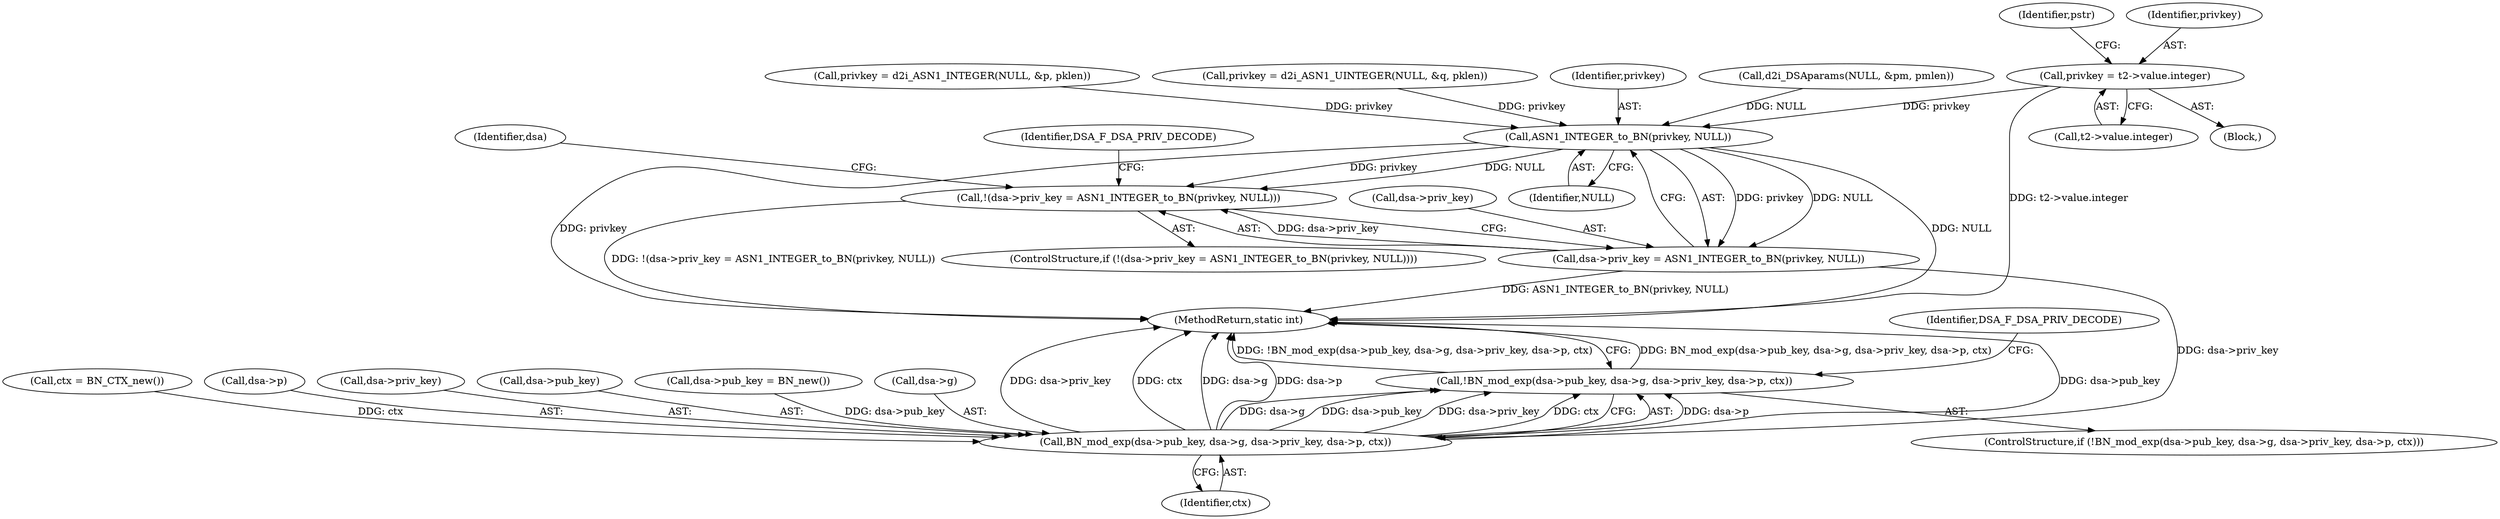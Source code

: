 digraph "0_openssl_6c88c71b4e4825c7bc0489306d062d017634eb88@pointer" {
"1000231" [label="(Call,privkey = t2->value.integer)"];
"1000312" [label="(Call,ASN1_INTEGER_to_BN(privkey, NULL))"];
"1000307" [label="(Call,!(dsa->priv_key = ASN1_INTEGER_to_BN(privkey, NULL)))"];
"1000308" [label="(Call,dsa->priv_key = ASN1_INTEGER_to_BN(privkey, NULL))"];
"1000344" [label="(Call,BN_mod_exp(dsa->pub_key, dsa->g, dsa->priv_key, dsa->p, ctx))"];
"1000343" [label="(Call,!BN_mod_exp(dsa->pub_key, dsa->g, dsa->priv_key, dsa->p, ctx))"];
"1000334" [label="(Call,ctx = BN_CTX_new())"];
"1000357" [label="(Identifier,ctx)"];
"1000314" [label="(Identifier,NULL)"];
"1000354" [label="(Call,dsa->p)"];
"1000231" [label="(Call,privkey = t2->value.integer)"];
"1000309" [label="(Call,dsa->priv_key)"];
"1000351" [label="(Call,dsa->priv_key)"];
"1000343" [label="(Call,!BN_mod_exp(dsa->pub_key, dsa->g, dsa->priv_key, dsa->p, ctx))"];
"1000284" [label="(Identifier,pstr)"];
"1000345" [label="(Call,dsa->pub_key)"];
"1000317" [label="(Identifier,DSA_F_DSA_PRIV_DECODE)"];
"1000232" [label="(Identifier,privkey)"];
"1000233" [label="(Call,t2->value.integer)"];
"1000246" [label="(Call,privkey = d2i_ASN1_INTEGER(NULL, &p, pklen))"];
"1000322" [label="(Call,dsa->pub_key = BN_new())"];
"1000312" [label="(Call,ASN1_INTEGER_to_BN(privkey, NULL))"];
"1000308" [label="(Call,dsa->priv_key = ASN1_INTEGER_to_BN(privkey, NULL))"];
"1000348" [label="(Call,dsa->g)"];
"1000344" [label="(Call,BN_mod_exp(dsa->pub_key, dsa->g, dsa->priv_key, dsa->p, ctx))"];
"1000270" [label="(Call,privkey = d2i_ASN1_UINTEGER(NULL, &q, pklen))"];
"1000313" [label="(Identifier,privkey)"];
"1000360" [label="(Identifier,DSA_F_DSA_PRIV_DECODE)"];
"1000342" [label="(ControlStructure,if (!BN_mod_exp(dsa->pub_key, dsa->g, dsa->priv_key, dsa->p, ctx)))"];
"1000300" [label="(Call,d2i_DSAparams(NULL, &pm, pmlen))"];
"1000324" [label="(Identifier,dsa)"];
"1000307" [label="(Call,!(dsa->priv_key = ASN1_INTEGER_to_BN(privkey, NULL)))"];
"1000306" [label="(ControlStructure,if (!(dsa->priv_key = ASN1_INTEGER_to_BN(privkey, NULL))))"];
"1000164" [label="(Block,)"];
"1000363" [label="(MethodReturn,static int)"];
"1000231" -> "1000164"  [label="AST: "];
"1000231" -> "1000233"  [label="CFG: "];
"1000232" -> "1000231"  [label="AST: "];
"1000233" -> "1000231"  [label="AST: "];
"1000284" -> "1000231"  [label="CFG: "];
"1000231" -> "1000363"  [label="DDG: t2->value.integer"];
"1000231" -> "1000312"  [label="DDG: privkey"];
"1000312" -> "1000308"  [label="AST: "];
"1000312" -> "1000314"  [label="CFG: "];
"1000313" -> "1000312"  [label="AST: "];
"1000314" -> "1000312"  [label="AST: "];
"1000308" -> "1000312"  [label="CFG: "];
"1000312" -> "1000363"  [label="DDG: privkey"];
"1000312" -> "1000363"  [label="DDG: NULL"];
"1000312" -> "1000307"  [label="DDG: privkey"];
"1000312" -> "1000307"  [label="DDG: NULL"];
"1000312" -> "1000308"  [label="DDG: privkey"];
"1000312" -> "1000308"  [label="DDG: NULL"];
"1000270" -> "1000312"  [label="DDG: privkey"];
"1000246" -> "1000312"  [label="DDG: privkey"];
"1000300" -> "1000312"  [label="DDG: NULL"];
"1000307" -> "1000306"  [label="AST: "];
"1000307" -> "1000308"  [label="CFG: "];
"1000308" -> "1000307"  [label="AST: "];
"1000317" -> "1000307"  [label="CFG: "];
"1000324" -> "1000307"  [label="CFG: "];
"1000307" -> "1000363"  [label="DDG: !(dsa->priv_key = ASN1_INTEGER_to_BN(privkey, NULL))"];
"1000308" -> "1000307"  [label="DDG: dsa->priv_key"];
"1000309" -> "1000308"  [label="AST: "];
"1000308" -> "1000363"  [label="DDG: ASN1_INTEGER_to_BN(privkey, NULL)"];
"1000308" -> "1000344"  [label="DDG: dsa->priv_key"];
"1000344" -> "1000343"  [label="AST: "];
"1000344" -> "1000357"  [label="CFG: "];
"1000345" -> "1000344"  [label="AST: "];
"1000348" -> "1000344"  [label="AST: "];
"1000351" -> "1000344"  [label="AST: "];
"1000354" -> "1000344"  [label="AST: "];
"1000357" -> "1000344"  [label="AST: "];
"1000343" -> "1000344"  [label="CFG: "];
"1000344" -> "1000363"  [label="DDG: dsa->priv_key"];
"1000344" -> "1000363"  [label="DDG: ctx"];
"1000344" -> "1000363"  [label="DDG: dsa->g"];
"1000344" -> "1000363"  [label="DDG: dsa->p"];
"1000344" -> "1000363"  [label="DDG: dsa->pub_key"];
"1000344" -> "1000343"  [label="DDG: dsa->p"];
"1000344" -> "1000343"  [label="DDG: dsa->g"];
"1000344" -> "1000343"  [label="DDG: dsa->pub_key"];
"1000344" -> "1000343"  [label="DDG: dsa->priv_key"];
"1000344" -> "1000343"  [label="DDG: ctx"];
"1000322" -> "1000344"  [label="DDG: dsa->pub_key"];
"1000334" -> "1000344"  [label="DDG: ctx"];
"1000343" -> "1000342"  [label="AST: "];
"1000360" -> "1000343"  [label="CFG: "];
"1000363" -> "1000343"  [label="CFG: "];
"1000343" -> "1000363"  [label="DDG: BN_mod_exp(dsa->pub_key, dsa->g, dsa->priv_key, dsa->p, ctx)"];
"1000343" -> "1000363"  [label="DDG: !BN_mod_exp(dsa->pub_key, dsa->g, dsa->priv_key, dsa->p, ctx)"];
}
